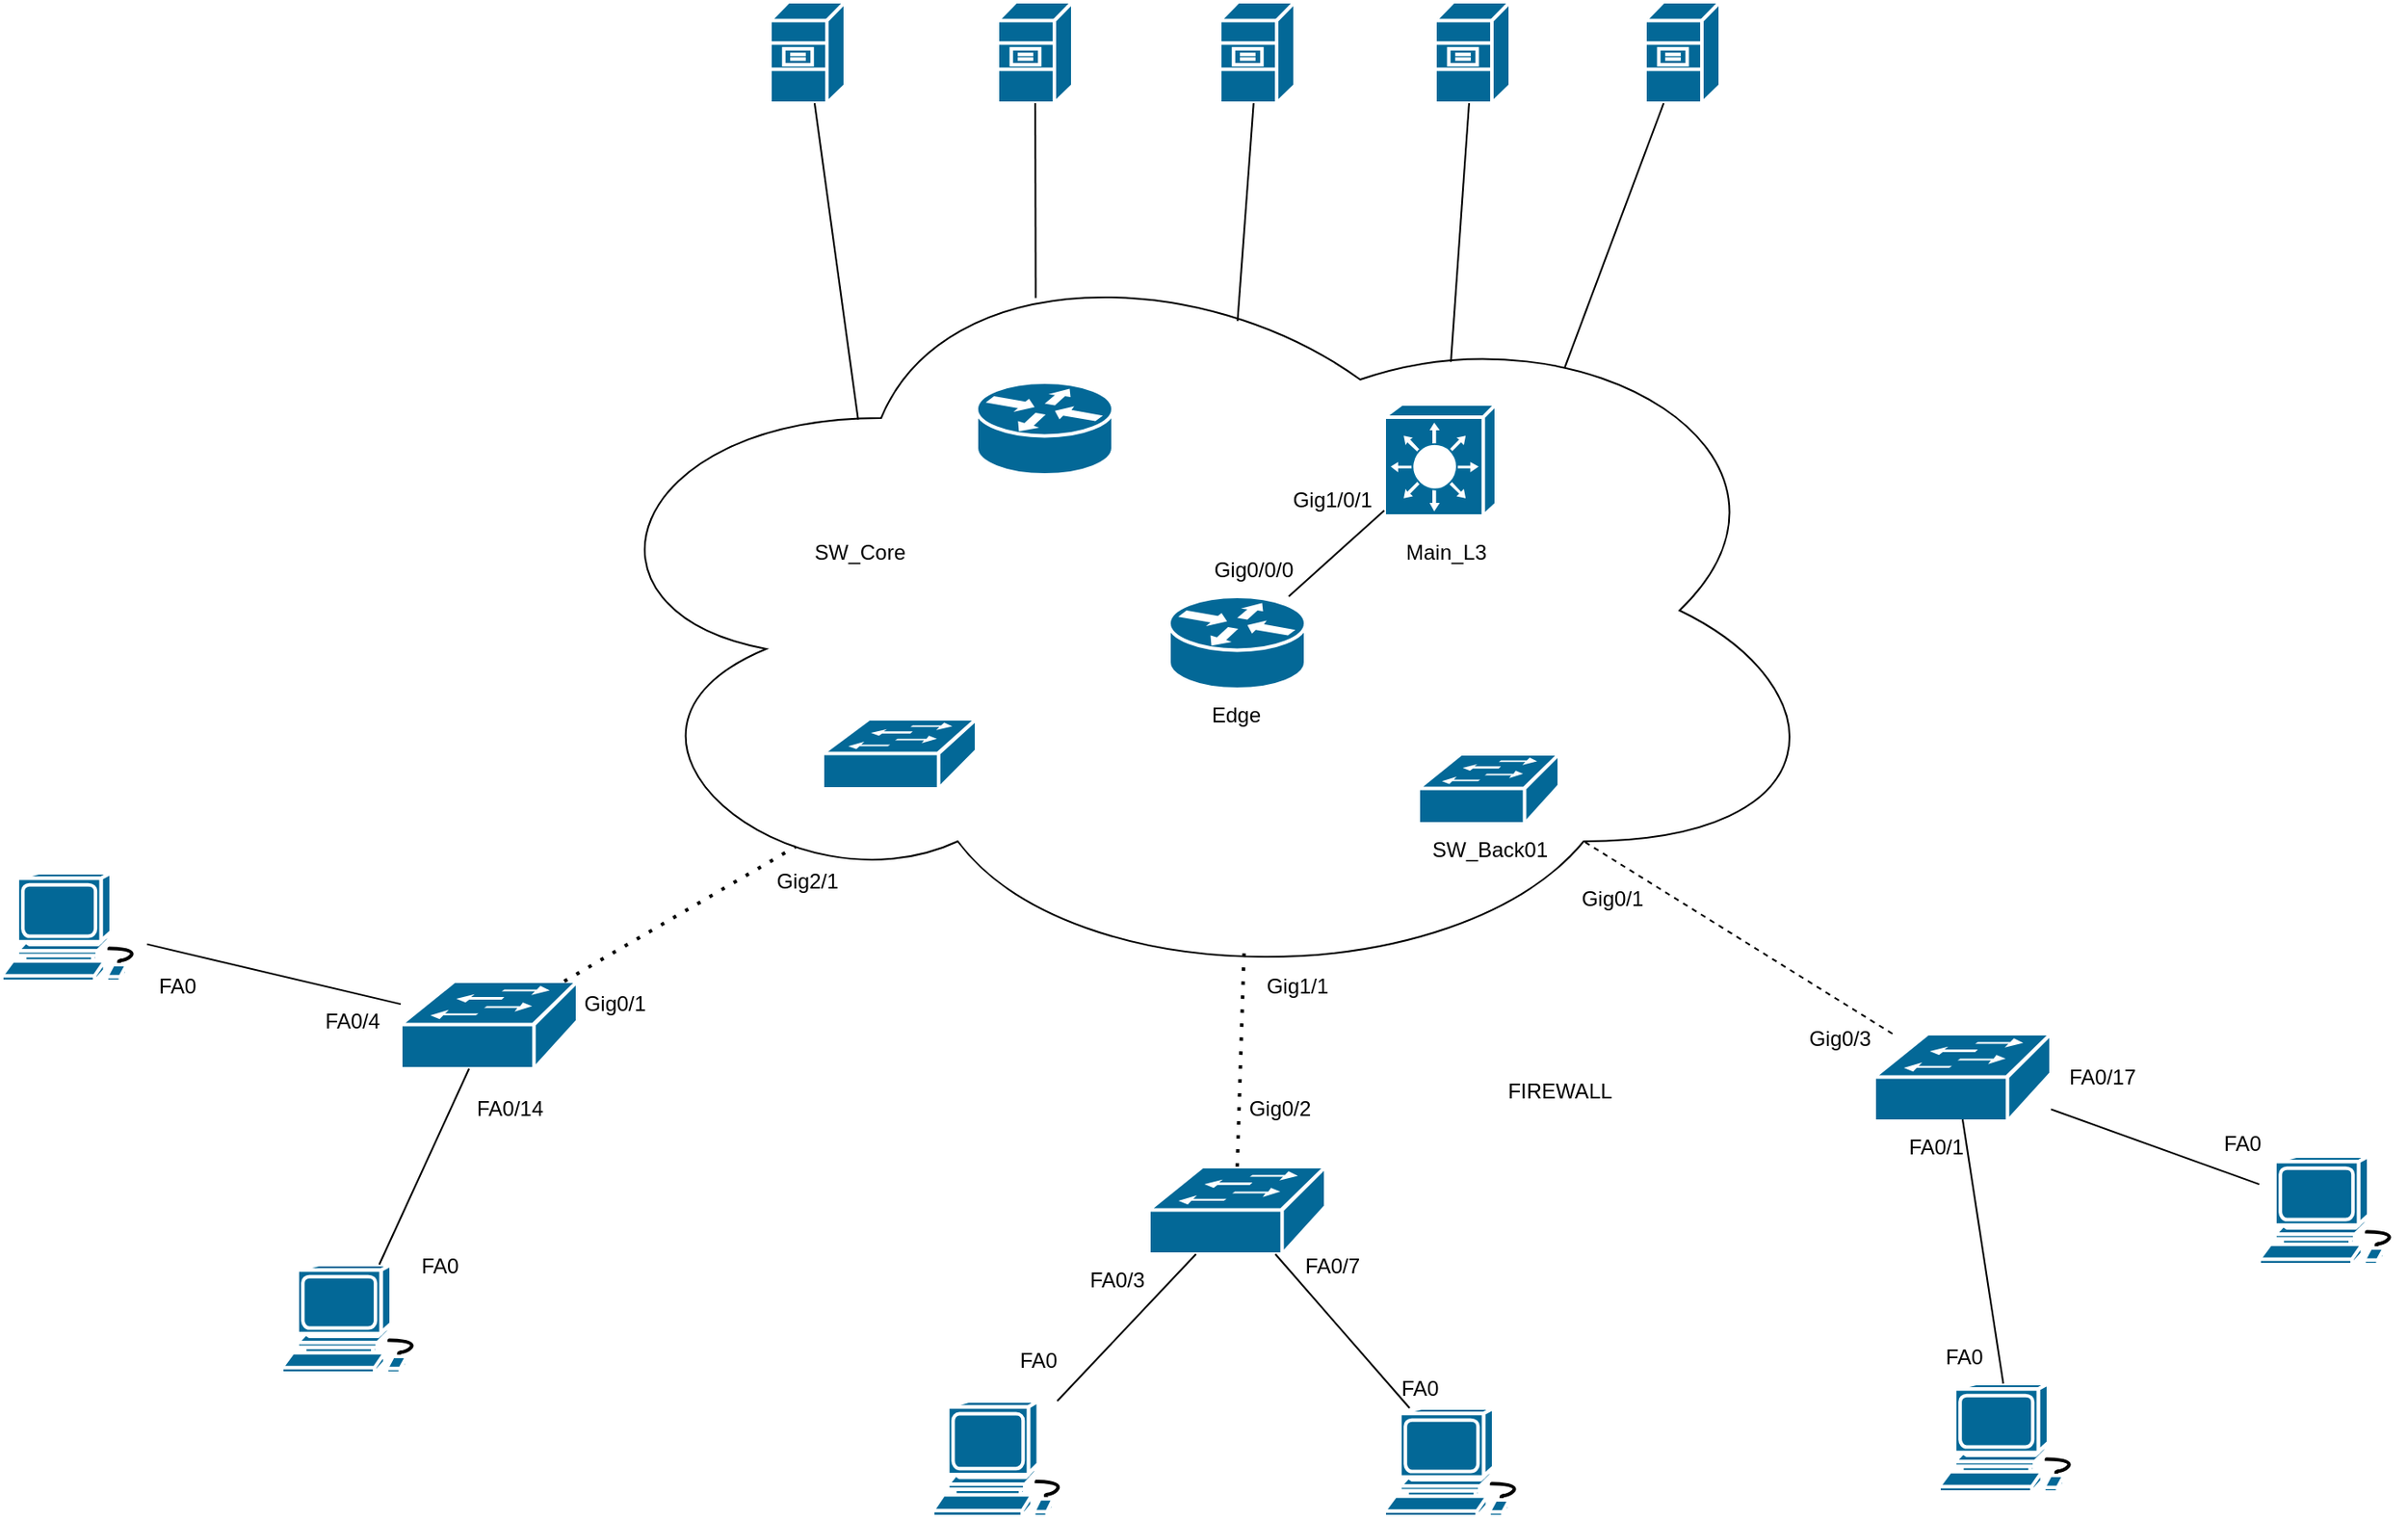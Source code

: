 <mxfile version="27.0.2">
  <diagram name="Pagina-1" id="3V2Wv37NrGapZPoAGZ-m">
    <mxGraphModel dx="3213" dy="1422" grid="1" gridSize="10" guides="1" tooltips="1" connect="1" arrows="1" fold="1" page="1" pageScale="1" pageWidth="827" pageHeight="1169" math="0" shadow="0">
      <root>
        <mxCell id="0" />
        <mxCell id="1" parent="0" />
        <mxCell id="IuIFWbdGyh8Tsnzj5HuB-23" value="" style="ellipse;shape=cloud;whiteSpace=wrap;html=1;" vertex="1" parent="1">
          <mxGeometry x="40" y="268" width="730" height="440" as="geometry" />
        </mxCell>
        <mxCell id="IuIFWbdGyh8Tsnzj5HuB-1" value="" style="shape=mxgraph.cisco.switches.workgroup_switch;sketch=0;html=1;pointerEvents=1;dashed=0;fillColor=#036897;strokeColor=#ffffff;strokeWidth=2;verticalLabelPosition=bottom;verticalAlign=top;align=center;outlineConnect=0;" vertex="1" parent="1">
          <mxGeometry x="790" y="730" width="101" height="50" as="geometry" />
        </mxCell>
        <mxCell id="IuIFWbdGyh8Tsnzj5HuB-2" value="" style="shape=mxgraph.cisco.switches.workgroup_switch;sketch=0;html=1;pointerEvents=1;dashed=0;fillColor=#036897;strokeColor=#ffffff;strokeWidth=2;verticalLabelPosition=bottom;verticalAlign=top;align=center;outlineConnect=0;" vertex="1" parent="1">
          <mxGeometry x="375.5" y="806" width="101" height="50" as="geometry" />
        </mxCell>
        <mxCell id="IuIFWbdGyh8Tsnzj5HuB-4" value="" style="shape=mxgraph.cisco.switches.workgroup_switch;sketch=0;html=1;pointerEvents=1;dashed=0;fillColor=#036897;strokeColor=#ffffff;strokeWidth=2;verticalLabelPosition=bottom;verticalAlign=top;align=center;outlineConnect=0;" vertex="1" parent="1">
          <mxGeometry x="-52" y="700" width="101" height="50" as="geometry" />
        </mxCell>
        <mxCell id="IuIFWbdGyh8Tsnzj5HuB-5" value="" style="shape=mxgraph.cisco.computers_and_peripherals.workstation;sketch=0;html=1;pointerEvents=1;dashed=0;fillColor=#036897;strokeColor=#ffffff;strokeWidth=2;verticalLabelPosition=bottom;verticalAlign=top;align=center;outlineConnect=0;" vertex="1" parent="1">
          <mxGeometry x="510" y="944" width="83" height="62" as="geometry" />
        </mxCell>
        <mxCell id="IuIFWbdGyh8Tsnzj5HuB-6" value="" style="shape=mxgraph.cisco.computers_and_peripherals.workstation;sketch=0;html=1;pointerEvents=1;dashed=0;fillColor=#036897;strokeColor=#ffffff;strokeWidth=2;verticalLabelPosition=bottom;verticalAlign=top;align=center;outlineConnect=0;" vertex="1" parent="1">
          <mxGeometry x="1010" y="800" width="83" height="62" as="geometry" />
        </mxCell>
        <mxCell id="IuIFWbdGyh8Tsnzj5HuB-7" value="" style="shape=mxgraph.cisco.computers_and_peripherals.workstation;sketch=0;html=1;pointerEvents=1;dashed=0;fillColor=#036897;strokeColor=#ffffff;strokeWidth=2;verticalLabelPosition=bottom;verticalAlign=top;align=center;outlineConnect=0;" vertex="1" parent="1">
          <mxGeometry x="827" y="930" width="83" height="62" as="geometry" />
        </mxCell>
        <mxCell id="IuIFWbdGyh8Tsnzj5HuB-8" value="" style="shape=mxgraph.cisco.computers_and_peripherals.workstation;sketch=0;html=1;pointerEvents=1;dashed=0;fillColor=#036897;strokeColor=#ffffff;strokeWidth=2;verticalLabelPosition=bottom;verticalAlign=top;align=center;outlineConnect=0;" vertex="1" parent="1">
          <mxGeometry x="-280" y="638" width="83" height="62" as="geometry" />
        </mxCell>
        <mxCell id="IuIFWbdGyh8Tsnzj5HuB-9" value="" style="shape=mxgraph.cisco.computers_and_peripherals.workstation;sketch=0;html=1;pointerEvents=1;dashed=0;fillColor=#036897;strokeColor=#ffffff;strokeWidth=2;verticalLabelPosition=bottom;verticalAlign=top;align=center;outlineConnect=0;" vertex="1" parent="1">
          <mxGeometry x="-120" y="862" width="83" height="62" as="geometry" />
        </mxCell>
        <mxCell id="IuIFWbdGyh8Tsnzj5HuB-10" value="" style="shape=mxgraph.cisco.computers_and_peripherals.workstation;sketch=0;html=1;pointerEvents=1;dashed=0;fillColor=#036897;strokeColor=#ffffff;strokeWidth=2;verticalLabelPosition=bottom;verticalAlign=top;align=center;outlineConnect=0;" vertex="1" parent="1">
          <mxGeometry x="252" y="940" width="80" height="66" as="geometry" />
        </mxCell>
        <mxCell id="IuIFWbdGyh8Tsnzj5HuB-11" value="" style="shape=mxgraph.cisco.servers.file_server;sketch=0;html=1;pointerEvents=1;dashed=0;fillColor=#036897;strokeColor=#ffffff;strokeWidth=2;verticalLabelPosition=bottom;verticalAlign=top;align=center;outlineConnect=0;" vertex="1" parent="1">
          <mxGeometry x="416" y="140" width="43" height="58" as="geometry" />
        </mxCell>
        <mxCell id="IuIFWbdGyh8Tsnzj5HuB-12" value="" style="shape=mxgraph.cisco.servers.file_server;sketch=0;html=1;pointerEvents=1;dashed=0;fillColor=#036897;strokeColor=#ffffff;strokeWidth=2;verticalLabelPosition=bottom;verticalAlign=top;align=center;outlineConnect=0;" vertex="1" parent="1">
          <mxGeometry x="539" y="140" width="43" height="58" as="geometry" />
        </mxCell>
        <mxCell id="IuIFWbdGyh8Tsnzj5HuB-13" value="" style="shape=mxgraph.cisco.servers.file_server;sketch=0;html=1;pointerEvents=1;dashed=0;fillColor=#036897;strokeColor=#ffffff;strokeWidth=2;verticalLabelPosition=bottom;verticalAlign=top;align=center;outlineConnect=0;" vertex="1" parent="1">
          <mxGeometry x="659" y="140" width="43" height="58" as="geometry" />
        </mxCell>
        <mxCell id="IuIFWbdGyh8Tsnzj5HuB-14" value="" style="shape=mxgraph.cisco.servers.file_server;sketch=0;html=1;pointerEvents=1;dashed=0;fillColor=#036897;strokeColor=#ffffff;strokeWidth=2;verticalLabelPosition=bottom;verticalAlign=top;align=center;outlineConnect=0;" vertex="1" parent="1">
          <mxGeometry x="159" y="140" width="43" height="58" as="geometry" />
        </mxCell>
        <mxCell id="IuIFWbdGyh8Tsnzj5HuB-15" value="" style="shape=mxgraph.cisco.servers.file_server;sketch=0;html=1;pointerEvents=1;dashed=0;fillColor=#036897;strokeColor=#ffffff;strokeWidth=2;verticalLabelPosition=bottom;verticalAlign=top;align=center;outlineConnect=0;" vertex="1" parent="1">
          <mxGeometry x="289" y="140" width="43" height="58" as="geometry" />
        </mxCell>
        <mxCell id="IuIFWbdGyh8Tsnzj5HuB-16" value="" style="shape=mxgraph.cisco.switches.workgroup_switch;sketch=0;html=1;pointerEvents=1;dashed=0;fillColor=#036897;strokeColor=#ffffff;strokeWidth=2;verticalLabelPosition=bottom;verticalAlign=top;align=center;outlineConnect=0;" vertex="1" parent="1">
          <mxGeometry x="529.5" y="570" width="80.5" height="40" as="geometry" />
        </mxCell>
        <mxCell id="IuIFWbdGyh8Tsnzj5HuB-17" value="" style="shape=mxgraph.cisco.switches.workgroup_switch;sketch=0;html=1;pointerEvents=1;dashed=0;fillColor=#036897;strokeColor=#ffffff;strokeWidth=2;verticalLabelPosition=bottom;verticalAlign=top;align=center;outlineConnect=0;" vertex="1" parent="1">
          <mxGeometry x="189" y="550" width="88" height="40" as="geometry" />
        </mxCell>
        <mxCell id="IuIFWbdGyh8Tsnzj5HuB-18" value="" style="shape=mxgraph.cisco.routers.router;sketch=0;html=1;pointerEvents=1;dashed=0;fillColor=#036897;strokeColor=#ffffff;strokeWidth=2;verticalLabelPosition=bottom;verticalAlign=top;align=center;outlineConnect=0;" vertex="1" parent="1">
          <mxGeometry x="387" y="480" width="78" height="53" as="geometry" />
        </mxCell>
        <mxCell id="IuIFWbdGyh8Tsnzj5HuB-19" value="" style="shape=mxgraph.cisco.routers.router;sketch=0;html=1;pointerEvents=1;dashed=0;fillColor=#036897;strokeColor=#ffffff;strokeWidth=2;verticalLabelPosition=bottom;verticalAlign=top;align=center;outlineConnect=0;" vertex="1" parent="1">
          <mxGeometry x="277" y="357.5" width="78" height="53" as="geometry" />
        </mxCell>
        <mxCell id="IuIFWbdGyh8Tsnzj5HuB-25" value="" style="endArrow=none;html=1;rounded=0;" edge="1" parent="1" source="IuIFWbdGyh8Tsnzj5HuB-2" target="IuIFWbdGyh8Tsnzj5HuB-5">
          <mxGeometry width="50" height="50" relative="1" as="geometry">
            <mxPoint x="420" y="520" as="sourcePoint" />
            <mxPoint x="470" y="470" as="targetPoint" />
          </mxGeometry>
        </mxCell>
        <mxCell id="IuIFWbdGyh8Tsnzj5HuB-26" value="" style="endArrow=none;html=1;rounded=0;" edge="1" parent="1" source="IuIFWbdGyh8Tsnzj5HuB-10" target="IuIFWbdGyh8Tsnzj5HuB-2">
          <mxGeometry width="50" height="50" relative="1" as="geometry">
            <mxPoint x="340" y="890" as="sourcePoint" />
            <mxPoint x="390" y="840" as="targetPoint" />
          </mxGeometry>
        </mxCell>
        <mxCell id="IuIFWbdGyh8Tsnzj5HuB-27" value="" style="endArrow=none;html=1;rounded=0;" edge="1" parent="1" source="IuIFWbdGyh8Tsnzj5HuB-8" target="IuIFWbdGyh8Tsnzj5HuB-4">
          <mxGeometry width="50" height="50" relative="1" as="geometry">
            <mxPoint x="10" y="960" as="sourcePoint" />
            <mxPoint x="60" y="910" as="targetPoint" />
          </mxGeometry>
        </mxCell>
        <mxCell id="IuIFWbdGyh8Tsnzj5HuB-28" value="" style="endArrow=none;html=1;rounded=0;" edge="1" parent="1" source="IuIFWbdGyh8Tsnzj5HuB-9" target="IuIFWbdGyh8Tsnzj5HuB-4">
          <mxGeometry width="50" height="50" relative="1" as="geometry">
            <mxPoint x="-110" y="800" as="sourcePoint" />
            <mxPoint x="-60" y="750" as="targetPoint" />
          </mxGeometry>
        </mxCell>
        <mxCell id="IuIFWbdGyh8Tsnzj5HuB-29" value="" style="endArrow=none;html=1;rounded=0;entryX=0.5;entryY=0.98;entryDx=0;entryDy=0;entryPerimeter=0;" edge="1" parent="1" source="IuIFWbdGyh8Tsnzj5HuB-7" target="IuIFWbdGyh8Tsnzj5HuB-1">
          <mxGeometry width="50" height="50" relative="1" as="geometry">
            <mxPoint x="640" y="1000" as="sourcePoint" />
            <mxPoint x="690" y="950" as="targetPoint" />
          </mxGeometry>
        </mxCell>
        <mxCell id="IuIFWbdGyh8Tsnzj5HuB-30" value="" style="endArrow=none;html=1;rounded=0;" edge="1" parent="1" source="IuIFWbdGyh8Tsnzj5HuB-6" target="IuIFWbdGyh8Tsnzj5HuB-1">
          <mxGeometry width="50" height="50" relative="1" as="geometry">
            <mxPoint x="420" y="520" as="sourcePoint" />
            <mxPoint x="470" y="470" as="targetPoint" />
          </mxGeometry>
        </mxCell>
        <mxCell id="IuIFWbdGyh8Tsnzj5HuB-31" value="" style="endArrow=none;dashed=1;html=1;dashPattern=1 3;strokeWidth=2;rounded=0;entryX=0.183;entryY=0.807;entryDx=0;entryDy=0;entryPerimeter=0;" edge="1" parent="1" source="IuIFWbdGyh8Tsnzj5HuB-4" target="IuIFWbdGyh8Tsnzj5HuB-23">
          <mxGeometry width="50" height="50" relative="1" as="geometry">
            <mxPoint x="110" y="750" as="sourcePoint" />
            <mxPoint x="160" y="700" as="targetPoint" />
          </mxGeometry>
        </mxCell>
        <mxCell id="IuIFWbdGyh8Tsnzj5HuB-32" value="" style="endArrow=none;dashed=1;html=1;rounded=0;entryX=0.8;entryY=0.8;entryDx=0;entryDy=0;entryPerimeter=0;" edge="1" parent="1" source="IuIFWbdGyh8Tsnzj5HuB-1" target="IuIFWbdGyh8Tsnzj5HuB-23">
          <mxGeometry width="50" height="50" relative="1" as="geometry">
            <mxPoint x="770" y="740" as="sourcePoint" />
            <mxPoint x="820" y="690" as="targetPoint" />
          </mxGeometry>
        </mxCell>
        <mxCell id="IuIFWbdGyh8Tsnzj5HuB-33" value="" style="endArrow=none;dashed=1;html=1;dashPattern=1 3;strokeWidth=2;rounded=0;exitX=0.5;exitY=0;exitDx=0;exitDy=0;exitPerimeter=0;" edge="1" parent="1" source="IuIFWbdGyh8Tsnzj5HuB-2">
          <mxGeometry width="50" height="50" relative="1" as="geometry">
            <mxPoint x="420" y="520" as="sourcePoint" />
            <mxPoint x="430" y="680" as="targetPoint" />
          </mxGeometry>
        </mxCell>
        <mxCell id="IuIFWbdGyh8Tsnzj5HuB-35" value="" style="shape=mxgraph.cisco.switches.layer_3_switch;sketch=0;html=1;pointerEvents=1;dashed=0;fillColor=#036897;strokeColor=#ffffff;strokeWidth=2;verticalLabelPosition=bottom;verticalAlign=top;align=center;outlineConnect=0;" vertex="1" parent="1">
          <mxGeometry x="510" y="370" width="64" height="64" as="geometry" />
        </mxCell>
        <mxCell id="IuIFWbdGyh8Tsnzj5HuB-36" value="FA0&lt;div&gt;&lt;br&gt;&lt;/div&gt;" style="text;html=1;align=center;verticalAlign=middle;resizable=0;points=[];autosize=1;strokeColor=none;fillColor=none;" vertex="1" parent="1">
          <mxGeometry x="292" y="904" width="40" height="40" as="geometry" />
        </mxCell>
        <mxCell id="IuIFWbdGyh8Tsnzj5HuB-37" value="FA0/3" style="text;html=1;align=center;verticalAlign=middle;resizable=0;points=[];autosize=1;strokeColor=none;fillColor=none;" vertex="1" parent="1">
          <mxGeometry x="332" y="856" width="50" height="30" as="geometry" />
        </mxCell>
        <mxCell id="IuIFWbdGyh8Tsnzj5HuB-38" value="FA0" style="text;html=1;align=center;verticalAlign=middle;resizable=0;points=[];autosize=1;strokeColor=none;fillColor=none;" vertex="1" parent="1">
          <mxGeometry x="510" y="918" width="40" height="30" as="geometry" />
        </mxCell>
        <mxCell id="IuIFWbdGyh8Tsnzj5HuB-39" value="FA0/7" style="text;html=1;align=center;verticalAlign=middle;resizable=0;points=[];autosize=1;strokeColor=none;fillColor=none;" vertex="1" parent="1">
          <mxGeometry x="455" y="848" width="50" height="30" as="geometry" />
        </mxCell>
        <mxCell id="IuIFWbdGyh8Tsnzj5HuB-40" value="Gig0/2" style="text;html=1;align=center;verticalAlign=middle;resizable=0;points=[];autosize=1;strokeColor=none;fillColor=none;" vertex="1" parent="1">
          <mxGeometry x="420" y="758" width="60" height="30" as="geometry" />
        </mxCell>
        <mxCell id="IuIFWbdGyh8Tsnzj5HuB-41" value="Gig1/1" style="text;html=1;align=center;verticalAlign=middle;resizable=0;points=[];autosize=1;strokeColor=none;fillColor=none;" vertex="1" parent="1">
          <mxGeometry x="430" y="688" width="60" height="30" as="geometry" />
        </mxCell>
        <mxCell id="IuIFWbdGyh8Tsnzj5HuB-42" value="Gig0/1" style="text;html=1;align=center;verticalAlign=middle;resizable=0;points=[];autosize=1;strokeColor=none;fillColor=none;" vertex="1" parent="1">
          <mxGeometry x="40" y="698" width="60" height="30" as="geometry" />
        </mxCell>
        <mxCell id="IuIFWbdGyh8Tsnzj5HuB-43" value="Gig2/1" style="text;html=1;align=center;verticalAlign=middle;resizable=0;points=[];autosize=1;strokeColor=none;fillColor=none;" vertex="1" parent="1">
          <mxGeometry x="150" y="628" width="60" height="30" as="geometry" />
        </mxCell>
        <mxCell id="IuIFWbdGyh8Tsnzj5HuB-44" value="Gig0/1" style="text;html=1;align=center;verticalAlign=middle;resizable=0;points=[];autosize=1;strokeColor=none;fillColor=none;" vertex="1" parent="1">
          <mxGeometry x="610" y="638" width="60" height="30" as="geometry" />
        </mxCell>
        <mxCell id="IuIFWbdGyh8Tsnzj5HuB-45" value="Gig0/3" style="text;html=1;align=center;verticalAlign=middle;resizable=0;points=[];autosize=1;strokeColor=none;fillColor=none;" vertex="1" parent="1">
          <mxGeometry x="740" y="718" width="60" height="30" as="geometry" />
        </mxCell>
        <mxCell id="IuIFWbdGyh8Tsnzj5HuB-46" value="FA0" style="text;html=1;align=center;verticalAlign=middle;resizable=0;points=[];autosize=1;strokeColor=none;fillColor=none;" vertex="1" parent="1">
          <mxGeometry x="820.5" y="900" width="40" height="30" as="geometry" />
        </mxCell>
        <mxCell id="IuIFWbdGyh8Tsnzj5HuB-47" value="FA0/1" style="text;html=1;align=center;verticalAlign=middle;resizable=0;points=[];autosize=1;strokeColor=none;fillColor=none;" vertex="1" parent="1">
          <mxGeometry x="800" y="780" width="50" height="30" as="geometry" />
        </mxCell>
        <mxCell id="IuIFWbdGyh8Tsnzj5HuB-48" value="FA0/17" style="text;html=1;align=center;verticalAlign=middle;resizable=0;points=[];autosize=1;strokeColor=none;fillColor=none;" vertex="1" parent="1">
          <mxGeometry x="890" y="740" width="60" height="30" as="geometry" />
        </mxCell>
        <mxCell id="IuIFWbdGyh8Tsnzj5HuB-49" value="FA0" style="text;html=1;align=center;verticalAlign=middle;resizable=0;points=[];autosize=1;strokeColor=none;fillColor=none;" vertex="1" parent="1">
          <mxGeometry x="980" y="778" width="40" height="30" as="geometry" />
        </mxCell>
        <mxCell id="IuIFWbdGyh8Tsnzj5HuB-50" value="FA0" style="text;html=1;align=center;verticalAlign=middle;resizable=0;points=[];autosize=1;strokeColor=none;fillColor=none;" vertex="1" parent="1">
          <mxGeometry x="-50" y="848" width="40" height="30" as="geometry" />
        </mxCell>
        <mxCell id="IuIFWbdGyh8Tsnzj5HuB-51" value="FA0/14" style="text;html=1;align=center;verticalAlign=middle;resizable=0;points=[];autosize=1;strokeColor=none;fillColor=none;" vertex="1" parent="1">
          <mxGeometry x="-20" y="758" width="60" height="30" as="geometry" />
        </mxCell>
        <mxCell id="IuIFWbdGyh8Tsnzj5HuB-52" value="FA0" style="text;html=1;align=center;verticalAlign=middle;resizable=0;points=[];autosize=1;strokeColor=none;fillColor=none;" vertex="1" parent="1">
          <mxGeometry x="-200" y="688" width="40" height="30" as="geometry" />
        </mxCell>
        <mxCell id="IuIFWbdGyh8Tsnzj5HuB-53" value="FA0/4" style="text;html=1;align=center;verticalAlign=middle;resizable=0;points=[];autosize=1;strokeColor=none;fillColor=none;" vertex="1" parent="1">
          <mxGeometry x="-105" y="708" width="50" height="30" as="geometry" />
        </mxCell>
        <mxCell id="IuIFWbdGyh8Tsnzj5HuB-54" value="" style="endArrow=none;html=1;rounded=0;exitX=0.232;exitY=0.252;exitDx=0;exitDy=0;exitPerimeter=0;" edge="1" parent="1" source="IuIFWbdGyh8Tsnzj5HuB-23" target="IuIFWbdGyh8Tsnzj5HuB-14">
          <mxGeometry width="50" height="50" relative="1" as="geometry">
            <mxPoint x="180" y="290" as="sourcePoint" />
            <mxPoint x="230" y="240" as="targetPoint" />
          </mxGeometry>
        </mxCell>
        <mxCell id="IuIFWbdGyh8Tsnzj5HuB-55" value="" style="endArrow=none;html=1;rounded=0;exitX=0.371;exitY=0.094;exitDx=0;exitDy=0;exitPerimeter=0;" edge="1" parent="1" source="IuIFWbdGyh8Tsnzj5HuB-23" target="IuIFWbdGyh8Tsnzj5HuB-15">
          <mxGeometry width="50" height="50" relative="1" as="geometry">
            <mxPoint x="300" y="280" as="sourcePoint" />
            <mxPoint x="350" y="230" as="targetPoint" />
          </mxGeometry>
        </mxCell>
        <mxCell id="IuIFWbdGyh8Tsnzj5HuB-56" value="" style="endArrow=none;html=1;rounded=0;exitX=0.529;exitY=0.124;exitDx=0;exitDy=0;exitPerimeter=0;" edge="1" parent="1" source="IuIFWbdGyh8Tsnzj5HuB-23" target="IuIFWbdGyh8Tsnzj5HuB-11">
          <mxGeometry width="50" height="50" relative="1" as="geometry">
            <mxPoint x="430" y="290" as="sourcePoint" />
            <mxPoint x="480" y="240" as="targetPoint" />
          </mxGeometry>
        </mxCell>
        <mxCell id="IuIFWbdGyh8Tsnzj5HuB-57" value="" style="endArrow=none;html=1;rounded=0;exitX=0.696;exitY=0.177;exitDx=0;exitDy=0;exitPerimeter=0;" edge="1" parent="1" source="IuIFWbdGyh8Tsnzj5HuB-23" target="IuIFWbdGyh8Tsnzj5HuB-12">
          <mxGeometry width="50" height="50" relative="1" as="geometry">
            <mxPoint x="510" y="300" as="sourcePoint" />
            <mxPoint x="560" y="250" as="targetPoint" />
          </mxGeometry>
        </mxCell>
        <mxCell id="IuIFWbdGyh8Tsnzj5HuB-59" value="" style="endArrow=none;html=1;rounded=0;exitX=0.785;exitY=0.185;exitDx=0;exitDy=0;exitPerimeter=0;" edge="1" parent="1" source="IuIFWbdGyh8Tsnzj5HuB-23" target="IuIFWbdGyh8Tsnzj5HuB-13">
          <mxGeometry width="50" height="50" relative="1" as="geometry">
            <mxPoint x="660" y="290" as="sourcePoint" />
            <mxPoint x="710" y="240" as="targetPoint" />
          </mxGeometry>
        </mxCell>
        <mxCell id="IuIFWbdGyh8Tsnzj5HuB-60" value="" style="endArrow=none;html=1;rounded=0;" edge="1" parent="1" source="IuIFWbdGyh8Tsnzj5HuB-35" target="IuIFWbdGyh8Tsnzj5HuB-18">
          <mxGeometry width="50" height="50" relative="1" as="geometry">
            <mxPoint x="260" y="520" as="sourcePoint" />
            <mxPoint x="310" y="470" as="targetPoint" />
          </mxGeometry>
        </mxCell>
        <mxCell id="IuIFWbdGyh8Tsnzj5HuB-61" value="Gig1/0/1" style="text;html=1;align=center;verticalAlign=middle;resizable=0;points=[];autosize=1;strokeColor=none;fillColor=none;" vertex="1" parent="1">
          <mxGeometry x="445" y="410" width="70" height="30" as="geometry" />
        </mxCell>
        <mxCell id="IuIFWbdGyh8Tsnzj5HuB-62" value="Gig0/0/0" style="text;html=1;align=center;verticalAlign=middle;resizable=0;points=[];autosize=1;strokeColor=none;fillColor=none;" vertex="1" parent="1">
          <mxGeometry x="400" y="450" width="70" height="30" as="geometry" />
        </mxCell>
        <mxCell id="IuIFWbdGyh8Tsnzj5HuB-63" value="Main_L3" style="text;html=1;align=center;verticalAlign=middle;resizable=0;points=[];autosize=1;strokeColor=none;fillColor=none;" vertex="1" parent="1">
          <mxGeometry x="510" y="440" width="70" height="30" as="geometry" />
        </mxCell>
        <mxCell id="IuIFWbdGyh8Tsnzj5HuB-64" value="Edge" style="text;html=1;align=center;verticalAlign=middle;resizable=0;points=[];autosize=1;strokeColor=none;fillColor=none;" vertex="1" parent="1">
          <mxGeometry x="400" y="533" width="50" height="30" as="geometry" />
        </mxCell>
        <mxCell id="IuIFWbdGyh8Tsnzj5HuB-65" value="SW_Back01" style="text;html=1;align=center;verticalAlign=middle;resizable=0;points=[];autosize=1;strokeColor=none;fillColor=none;" vertex="1" parent="1">
          <mxGeometry x="524.75" y="610" width="90" height="30" as="geometry" />
        </mxCell>
        <mxCell id="IuIFWbdGyh8Tsnzj5HuB-66" value="FIREWALL" style="text;html=1;align=center;verticalAlign=middle;resizable=0;points=[];autosize=1;strokeColor=none;fillColor=none;" vertex="1" parent="1">
          <mxGeometry x="570" y="748" width="80" height="30" as="geometry" />
        </mxCell>
        <mxCell id="IuIFWbdGyh8Tsnzj5HuB-67" value="SW_Core" style="text;html=1;align=center;verticalAlign=middle;resizable=0;points=[];autosize=1;strokeColor=none;fillColor=none;" vertex="1" parent="1">
          <mxGeometry x="170" y="440" width="80" height="30" as="geometry" />
        </mxCell>
      </root>
    </mxGraphModel>
  </diagram>
</mxfile>
